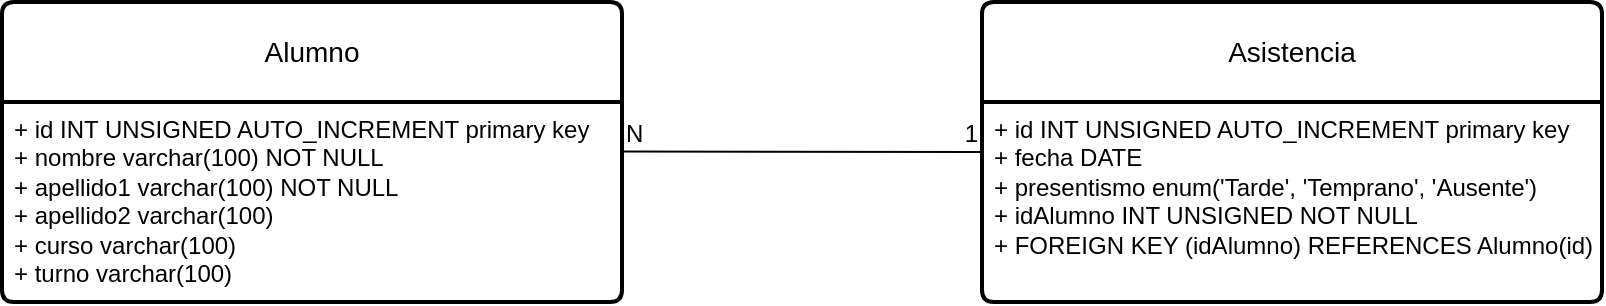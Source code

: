 <mxfile version="21.6.8" type="device">
  <diagram name="Página-1" id="7nD_D64CqSfUBlgdOcge">
    <mxGraphModel dx="1195" dy="658" grid="1" gridSize="10" guides="1" tooltips="1" connect="1" arrows="1" fold="1" page="1" pageScale="1" pageWidth="827" pageHeight="1169" math="0" shadow="0">
      <root>
        <mxCell id="0" />
        <mxCell id="1" parent="0" />
        <mxCell id="ZXfzxbqZ0TVIOwGf7w-Q-5" value="Alumno" style="swimlane;childLayout=stackLayout;horizontal=1;startSize=50;horizontalStack=0;rounded=1;fontSize=14;fontStyle=0;strokeWidth=2;resizeParent=0;resizeLast=1;shadow=0;dashed=0;align=center;arcSize=4;whiteSpace=wrap;html=1;" vertex="1" parent="1">
          <mxGeometry x="190" y="300" width="310" height="150" as="geometry" />
        </mxCell>
        <mxCell id="ZXfzxbqZ0TVIOwGf7w-Q-6" value="+ id INT UNSIGNED AUTO_INCREMENT primary key&lt;br&gt;+ nombre varchar(100) NOT NULL&lt;br&gt;+ apellido1 varchar(100) NOT NULL&lt;br&gt;+ apellido2 varchar(100)&amp;nbsp;&lt;br&gt;+ curso varchar(100)&lt;br&gt;+ turno varchar(100)" style="align=left;strokeColor=none;fillColor=none;spacingLeft=4;fontSize=12;verticalAlign=top;resizable=0;rotatable=0;part=1;html=1;" vertex="1" parent="ZXfzxbqZ0TVIOwGf7w-Q-5">
          <mxGeometry y="50" width="310" height="100" as="geometry" />
        </mxCell>
        <mxCell id="ZXfzxbqZ0TVIOwGf7w-Q-7" value="Asistencia" style="swimlane;childLayout=stackLayout;horizontal=1;startSize=50;horizontalStack=0;rounded=1;fontSize=14;fontStyle=0;strokeWidth=2;resizeParent=0;resizeLast=1;shadow=0;dashed=0;align=center;arcSize=4;whiteSpace=wrap;html=1;" vertex="1" parent="1">
          <mxGeometry x="680" y="300" width="310" height="150" as="geometry" />
        </mxCell>
        <mxCell id="ZXfzxbqZ0TVIOwGf7w-Q-8" value="+ id INT UNSIGNED AUTO_INCREMENT primary key&lt;br&gt;+ fecha DATE&lt;br&gt;+ presentismo enum(&#39;Tarde&#39;, &#39;Temprano&#39;, &#39;Ausente&#39;)&amp;nbsp;&lt;br&gt;+ idAlumno INT UNSIGNED NOT NULL&lt;br&gt;+ FOREIGN KEY (idAlumno) REFERENCES Alumno(id)" style="align=left;strokeColor=none;fillColor=none;spacingLeft=4;fontSize=12;verticalAlign=top;resizable=0;rotatable=0;part=1;html=1;" vertex="1" parent="ZXfzxbqZ0TVIOwGf7w-Q-7">
          <mxGeometry y="50" width="310" height="100" as="geometry" />
        </mxCell>
        <mxCell id="ZXfzxbqZ0TVIOwGf7w-Q-12" value="" style="endArrow=none;html=1;rounded=0;entryX=0;entryY=0.25;entryDx=0;entryDy=0;" edge="1" parent="1" target="ZXfzxbqZ0TVIOwGf7w-Q-8">
          <mxGeometry relative="1" as="geometry">
            <mxPoint x="500" y="374.71" as="sourcePoint" />
            <mxPoint x="670" y="375" as="targetPoint" />
          </mxGeometry>
        </mxCell>
        <mxCell id="ZXfzxbqZ0TVIOwGf7w-Q-13" value="N" style="resizable=0;html=1;whiteSpace=wrap;align=left;verticalAlign=bottom;" connectable="0" vertex="1" parent="ZXfzxbqZ0TVIOwGf7w-Q-12">
          <mxGeometry x="-1" relative="1" as="geometry" />
        </mxCell>
        <mxCell id="ZXfzxbqZ0TVIOwGf7w-Q-14" value="1" style="resizable=0;html=1;whiteSpace=wrap;align=right;verticalAlign=bottom;" connectable="0" vertex="1" parent="ZXfzxbqZ0TVIOwGf7w-Q-12">
          <mxGeometry x="1" relative="1" as="geometry" />
        </mxCell>
      </root>
    </mxGraphModel>
  </diagram>
</mxfile>
